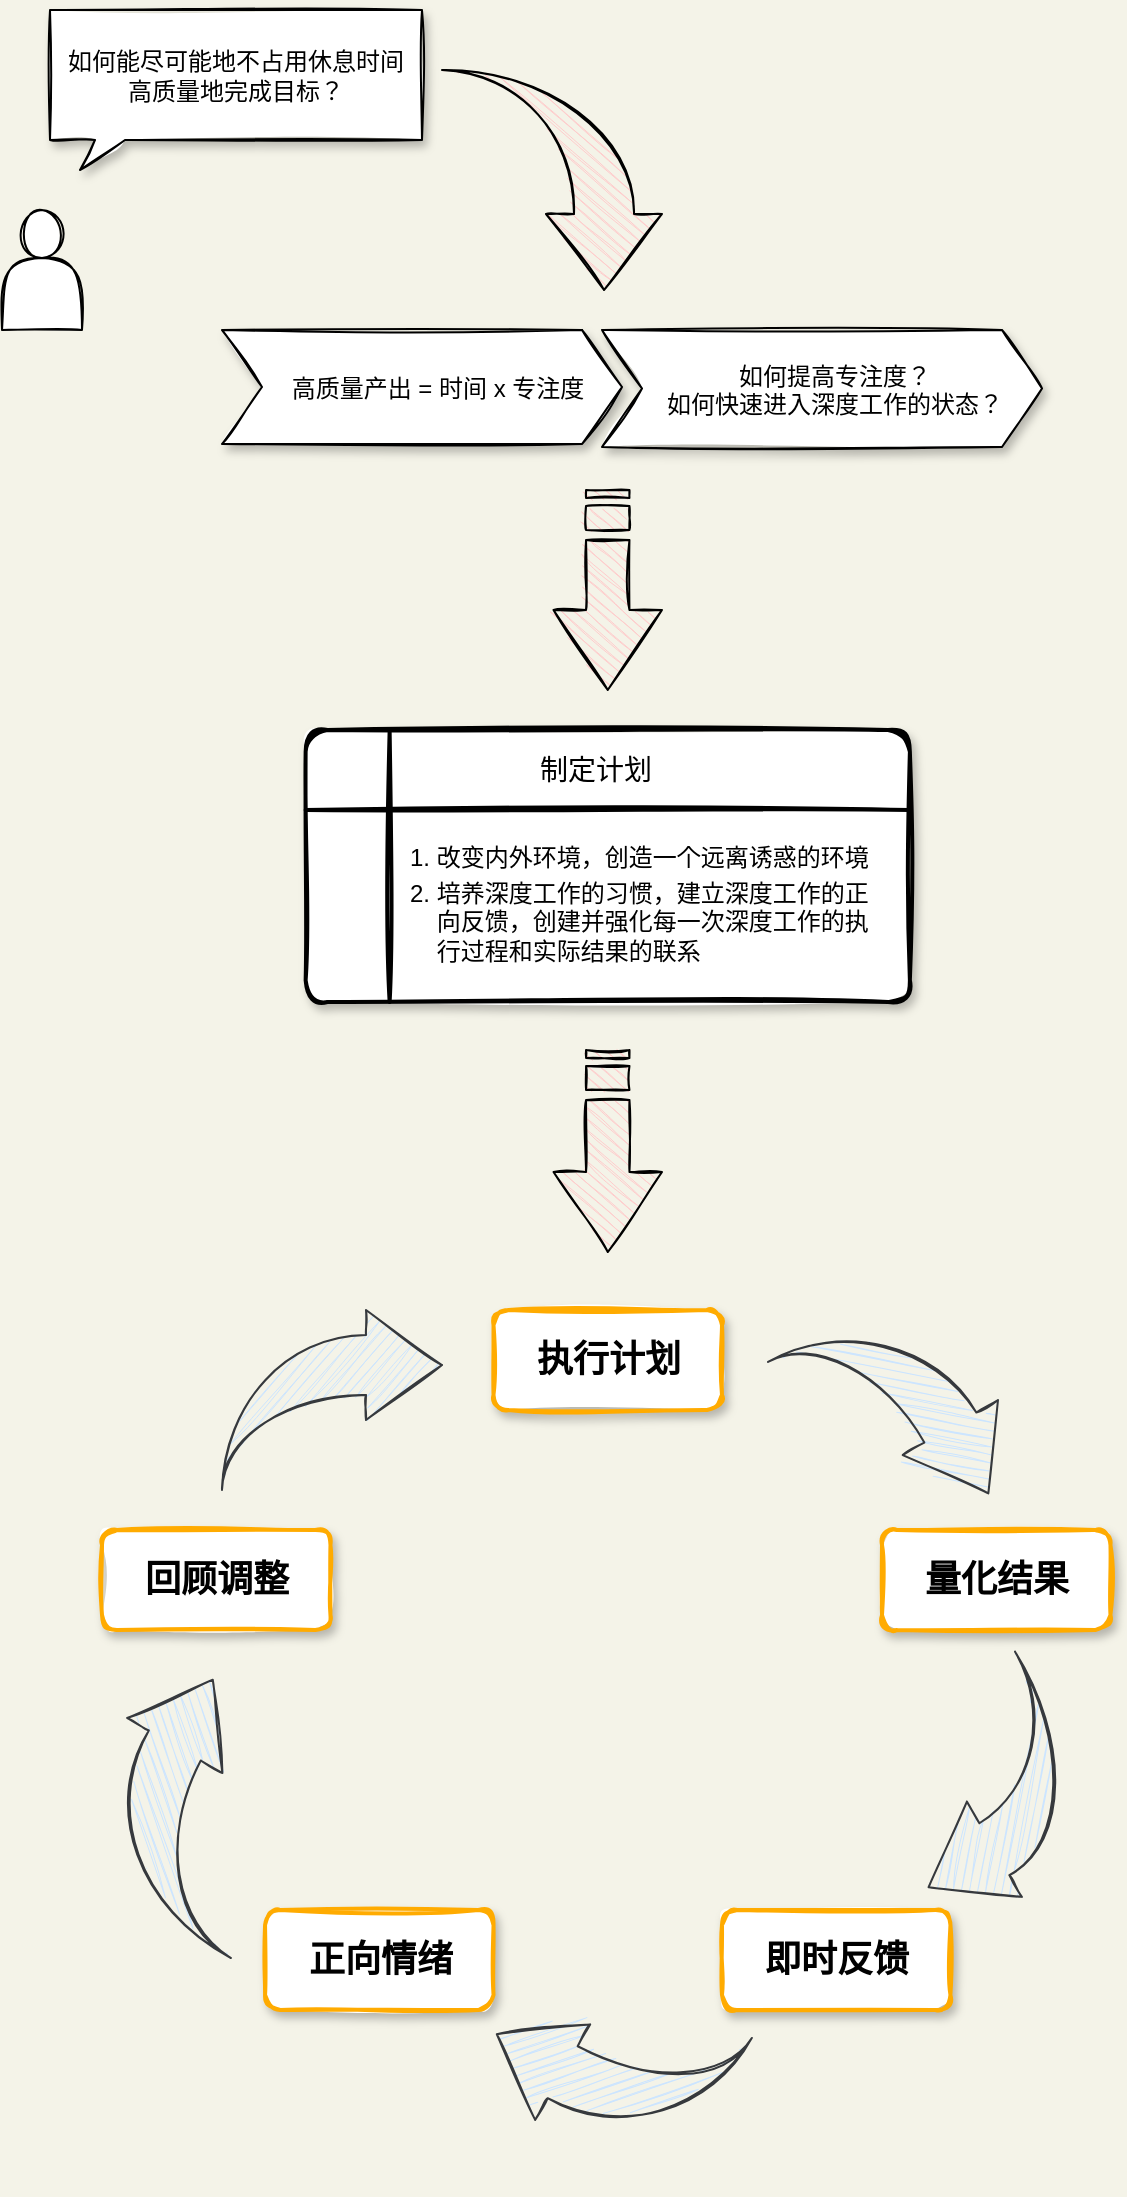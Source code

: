 <mxfile version="14.2.6" type="github">
  <diagram id="OWyOACpLeSbzCplrit9Z" name="第 1 页">
    <mxGraphModel dx="1113" dy="729" grid="1" gridSize="10" guides="1" tooltips="1" connect="1" arrows="1" fold="1" page="1" pageScale="1" pageWidth="827" pageHeight="1169" background="#F4F3E8" math="0" shadow="0">
      <root>
        <mxCell id="0" />
        <mxCell id="1" parent="0" />
        <mxCell id="_OrqzrfAxAN4q48u0Pvt-3" value="" style="shape=actor;whiteSpace=wrap;html=1;sketch=1;rounded=1;" vertex="1" parent="1">
          <mxGeometry x="90" y="190" width="40" height="60" as="geometry" />
        </mxCell>
        <mxCell id="_OrqzrfAxAN4q48u0Pvt-4" value="如何能尽可能地不占用休息时间高质量地完成目标？" style="whiteSpace=wrap;html=1;shape=mxgraph.basic.rectCallout;dx=30;dy=15;boundedLbl=1;shadow=1;spacingLeft=6;spacingRight=6;sketch=1;rounded=1;" vertex="1" parent="1">
          <mxGeometry x="114" y="90" width="186" height="80" as="geometry" />
        </mxCell>
        <mxCell id="_OrqzrfAxAN4q48u0Pvt-8" value="高质量产出 = 时间 x 专注度" style="shape=step;perimeter=stepPerimeter;fixedSize=1;points=[];sketch=1;rounded=0;shadow=1;spacingLeft=16;" vertex="1" parent="1">
          <mxGeometry x="200" y="250" width="200" height="57" as="geometry" />
        </mxCell>
        <mxCell id="_OrqzrfAxAN4q48u0Pvt-10" value="如何提高专注度？&#xa;如何快速进入深度工作的状态？" style="shape=step;perimeter=stepPerimeter;fixedSize=1;points=[];sketch=1;rounded=0;shadow=1;spacingLeft=13;" vertex="1" parent="1">
          <mxGeometry x="390" y="250" width="220" height="58.5" as="geometry" />
        </mxCell>
        <mxCell id="_OrqzrfAxAN4q48u0Pvt-11" value="" style="html=1;shadow=0;dashed=0;align=center;verticalAlign=middle;shape=mxgraph.arrows2.stripedArrow;dy=0.6;dx=40;notch=25;rounded=0;sketch=1;fillColor=#FFCCCC;direction=south;" vertex="1" parent="1">
          <mxGeometry x="365.75" y="330" width="54.25" height="100" as="geometry" />
        </mxCell>
        <mxCell id="_OrqzrfAxAN4q48u0Pvt-12" value="" style="html=1;shadow=0;dashed=0;align=center;verticalAlign=middle;shape=mxgraph.arrows2.jumpInArrow;dy=15;dx=38;arrowHead=58;rounded=0;sketch=1;fillColor=#FFCCCC;direction=south;" vertex="1" parent="1">
          <mxGeometry x="310" y="120" width="110" height="110" as="geometry" />
        </mxCell>
        <mxCell id="_OrqzrfAxAN4q48u0Pvt-20" value="" style="html=1;shadow=0;dashed=0;align=center;verticalAlign=middle;shape=mxgraph.arrows2.stripedArrow;dy=0.6;dx=40;notch=25;rounded=0;sketch=1;fillColor=#FFCCCC;direction=south;" vertex="1" parent="1">
          <mxGeometry x="365.76" y="610" width="54.25" height="101" as="geometry" />
        </mxCell>
        <mxCell id="_OrqzrfAxAN4q48u0Pvt-21" value="" style="group" vertex="1" connectable="0" parent="1">
          <mxGeometry x="241.82" y="450" width="302.12" height="136" as="geometry" />
        </mxCell>
        <mxCell id="_OrqzrfAxAN4q48u0Pvt-15" value="&lt;span&gt;1. 改变内外环境，创造一个远离诱惑的环境&lt;/span&gt;&lt;br&gt;&lt;span&gt;&lt;br&gt;&lt;br&gt;&lt;/span&gt;" style="shape=internalStorage;whiteSpace=wrap;html=1;dx=42;dy=40;rounded=1;arcSize=8;strokeWidth=2;shadow=1;glass=0;sketch=1;align=left;spacingLeft=50;spacingTop=20;spacingRight=10;fillStyle=auto;fillColor=#FFFFFF;" vertex="1" parent="_OrqzrfAxAN4q48u0Pvt-21">
          <mxGeometry width="302.12" height="136" as="geometry" />
        </mxCell>
        <mxCell id="_OrqzrfAxAN4q48u0Pvt-16" value="&lt;font style=&quot;font-size: 14px&quot;&gt;制定计划&lt;/font&gt;" style="text;html=1;strokeColor=none;fillColor=none;align=center;verticalAlign=middle;whiteSpace=wrap;rounded=0;shadow=1;glass=0;sketch=1;" vertex="1" parent="_OrqzrfAxAN4q48u0Pvt-21">
          <mxGeometry x="105" y="10" width="80" height="20" as="geometry" />
        </mxCell>
        <mxCell id="_OrqzrfAxAN4q48u0Pvt-19" value="&lt;span&gt;2. 培养深度工作的习惯，建立深度工作的正&amp;nbsp; &lt;br&gt;&amp;nbsp; &amp;nbsp; 向反馈，创建并强化每一次深度工作的执&lt;br&gt;&amp;nbsp; &amp;nbsp; 行过程和实际结果的联系&lt;/span&gt;" style="text;html=1;strokeColor=none;fillColor=none;align=left;verticalAlign=middle;whiteSpace=wrap;rounded=0;shadow=1;glass=0;sketch=1;" vertex="1" parent="_OrqzrfAxAN4q48u0Pvt-21">
          <mxGeometry x="50.12" y="61" width="241" height="70" as="geometry" />
        </mxCell>
        <mxCell id="_OrqzrfAxAN4q48u0Pvt-28" value="&lt;span style=&quot;color: rgb(0 , 0 , 0)&quot;&gt;&lt;font style=&quot;font-size: 18px&quot;&gt;执行计划&lt;/font&gt;&lt;/span&gt;" style="dashed=0;html=1;rounded=1;strokeColor=#FFAB00;fontSize=16;align=center;fontStyle=1;strokeWidth=2;fontColor=#42526E;shadow=1;glass=0;sketch=1;fillColor=#FFFFFF;gradientColor=none;" vertex="1" parent="1">
          <mxGeometry x="335.76" y="740" width="114.23" height="50" as="geometry" />
        </mxCell>
        <mxCell id="_OrqzrfAxAN4q48u0Pvt-43" value="" style="html=1;shadow=0;dashed=0;align=center;verticalAlign=middle;shape=mxgraph.arrows2.jumpInArrow;dy=15;dx=38;arrowHead=55;rounded=0;glass=0;sketch=1;fontSize=16;fillColor=#cce5ff;strokeColor=#36393d;" vertex="1" parent="1">
          <mxGeometry x="200" y="740" width="110" height="90" as="geometry" />
        </mxCell>
        <mxCell id="_OrqzrfAxAN4q48u0Pvt-44" value="&lt;span style=&quot;color: rgb(0 , 0 , 0) ; font-size: 18px&quot;&gt;回顾调整&lt;/span&gt;" style="dashed=0;html=1;rounded=1;strokeColor=#FFAB00;fontSize=16;align=center;fontStyle=1;strokeWidth=2;fontColor=#42526E;shadow=1;glass=0;sketch=1;fillColor=#FFFFFF;gradientColor=none;" vertex="1" parent="1">
          <mxGeometry x="140" y="850" width="114.23" height="50" as="geometry" />
        </mxCell>
        <mxCell id="_OrqzrfAxAN4q48u0Pvt-45" value="&lt;span style=&quot;color: rgb(0 , 0 , 0) ; font-size: 18px&quot;&gt;量化结果&lt;/span&gt;" style="dashed=0;html=1;rounded=1;strokeColor=#FFAB00;fontSize=16;align=center;fontStyle=1;strokeWidth=2;fontColor=#42526E;shadow=1;glass=0;sketch=1;fillColor=#FFFFFF;gradientColor=none;" vertex="1" parent="1">
          <mxGeometry x="530" y="850" width="114.23" height="50" as="geometry" />
        </mxCell>
        <mxCell id="_OrqzrfAxAN4q48u0Pvt-47" value="" style="html=1;shadow=0;dashed=0;align=center;verticalAlign=middle;shape=mxgraph.arrows2.jumpInArrow;dy=15;dx=38;arrowHead=55;rounded=0;glass=0;sketch=1;fontSize=16;fillColor=#cce5ff;strokeColor=#36393d;rotation=60;" vertex="1" parent="1">
          <mxGeometry x="484" y="746.93" width="112" height="90.04" as="geometry" />
        </mxCell>
        <mxCell id="_OrqzrfAxAN4q48u0Pvt-48" value="&lt;span style=&quot;color: rgb(0 , 0 , 0) ; font-size: 18px&quot;&gt;正向情绪&lt;/span&gt;" style="dashed=0;html=1;rounded=1;strokeColor=#FFAB00;fontSize=16;align=center;fontStyle=1;strokeWidth=2;fontColor=#42526E;shadow=1;glass=0;sketch=1;fillColor=#FFFFFF;gradientColor=none;" vertex="1" parent="1">
          <mxGeometry x="221.53" y="1040" width="114.23" height="50" as="geometry" />
        </mxCell>
        <mxCell id="_OrqzrfAxAN4q48u0Pvt-49" value="&lt;span style=&quot;color: rgb(0 , 0 , 0) ; font-size: 18px&quot;&gt;即时反馈&lt;/span&gt;" style="dashed=0;html=1;rounded=1;strokeColor=#FFAB00;fontSize=16;align=center;fontStyle=1;strokeWidth=2;fontColor=#42526E;shadow=1;glass=0;sketch=1;fillColor=#FFFFFF;gradientColor=none;" vertex="1" parent="1">
          <mxGeometry x="449.99" y="1040" width="114.23" height="50" as="geometry" />
        </mxCell>
        <mxCell id="_OrqzrfAxAN4q48u0Pvt-50" value="" style="html=1;shadow=0;dashed=0;align=center;verticalAlign=middle;shape=mxgraph.arrows2.jumpInArrow;dy=15;dx=38;arrowHead=55;rounded=0;glass=0;sketch=1;fontSize=16;fillColor=#cce5ff;strokeColor=#36393d;rotation=-210;" vertex="1" parent="1">
          <mxGeometry x="533.61" y="927.69" width="96.34" height="107.89" as="geometry" />
        </mxCell>
        <mxCell id="_OrqzrfAxAN4q48u0Pvt-53" value="" style="html=1;shadow=0;dashed=0;align=center;verticalAlign=middle;shape=mxgraph.arrows2.jumpInArrow;dy=15;dx=38;arrowHead=55;rounded=0;glass=0;sketch=1;fontSize=16;fillColor=#cce5ff;strokeColor=#36393d;rotation=-150;" vertex="1" parent="1">
          <mxGeometry x="338.62" y="1070.13" width="111.34" height="89.64" as="geometry" />
        </mxCell>
        <mxCell id="_OrqzrfAxAN4q48u0Pvt-58" value="" style="html=1;shadow=0;dashed=0;align=center;verticalAlign=middle;shape=mxgraph.arrows2.jumpInArrow;dy=15;dx=38;arrowHead=55;rounded=0;glass=0;sketch=1;fontSize=16;fillColor=#cce5ff;strokeColor=#36393d;rotation=-60;" vertex="1" parent="1">
          <mxGeometry x="130" y="935.09" width="116" height="104.91" as="geometry" />
        </mxCell>
      </root>
    </mxGraphModel>
  </diagram>
</mxfile>
